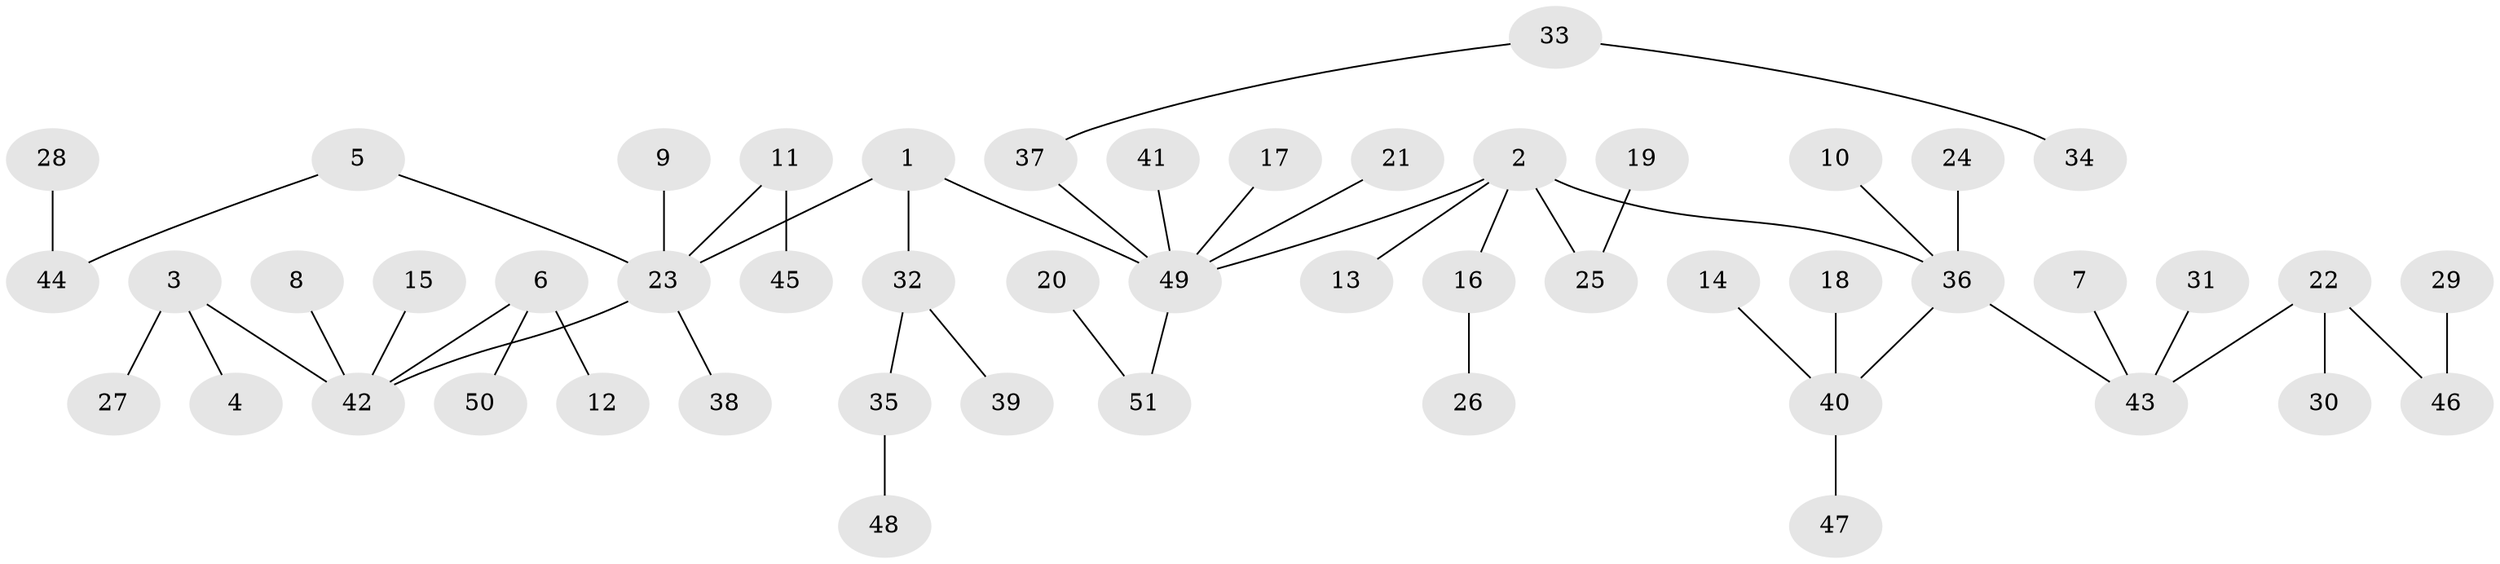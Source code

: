 // original degree distribution, {8: 0.00980392156862745, 3: 0.12745098039215685, 7: 0.0196078431372549, 6: 0.0196078431372549, 2: 0.24509803921568626, 4: 0.0392156862745098, 1: 0.5196078431372549, 5: 0.0196078431372549}
// Generated by graph-tools (version 1.1) at 2025/50/03/09/25 03:50:15]
// undirected, 51 vertices, 50 edges
graph export_dot {
graph [start="1"]
  node [color=gray90,style=filled];
  1;
  2;
  3;
  4;
  5;
  6;
  7;
  8;
  9;
  10;
  11;
  12;
  13;
  14;
  15;
  16;
  17;
  18;
  19;
  20;
  21;
  22;
  23;
  24;
  25;
  26;
  27;
  28;
  29;
  30;
  31;
  32;
  33;
  34;
  35;
  36;
  37;
  38;
  39;
  40;
  41;
  42;
  43;
  44;
  45;
  46;
  47;
  48;
  49;
  50;
  51;
  1 -- 23 [weight=1.0];
  1 -- 32 [weight=1.0];
  1 -- 49 [weight=1.0];
  2 -- 13 [weight=1.0];
  2 -- 16 [weight=1.0];
  2 -- 25 [weight=1.0];
  2 -- 36 [weight=1.0];
  2 -- 49 [weight=1.0];
  3 -- 4 [weight=1.0];
  3 -- 27 [weight=1.0];
  3 -- 42 [weight=1.0];
  5 -- 23 [weight=1.0];
  5 -- 44 [weight=1.0];
  6 -- 12 [weight=1.0];
  6 -- 42 [weight=1.0];
  6 -- 50 [weight=1.0];
  7 -- 43 [weight=1.0];
  8 -- 42 [weight=1.0];
  9 -- 23 [weight=1.0];
  10 -- 36 [weight=1.0];
  11 -- 23 [weight=1.0];
  11 -- 45 [weight=1.0];
  14 -- 40 [weight=1.0];
  15 -- 42 [weight=1.0];
  16 -- 26 [weight=1.0];
  17 -- 49 [weight=1.0];
  18 -- 40 [weight=1.0];
  19 -- 25 [weight=1.0];
  20 -- 51 [weight=1.0];
  21 -- 49 [weight=1.0];
  22 -- 30 [weight=1.0];
  22 -- 43 [weight=1.0];
  22 -- 46 [weight=1.0];
  23 -- 38 [weight=1.0];
  23 -- 42 [weight=1.0];
  24 -- 36 [weight=1.0];
  28 -- 44 [weight=1.0];
  29 -- 46 [weight=1.0];
  31 -- 43 [weight=1.0];
  32 -- 35 [weight=1.0];
  32 -- 39 [weight=1.0];
  33 -- 34 [weight=1.0];
  33 -- 37 [weight=1.0];
  35 -- 48 [weight=1.0];
  36 -- 40 [weight=1.0];
  36 -- 43 [weight=1.0];
  37 -- 49 [weight=1.0];
  40 -- 47 [weight=1.0];
  41 -- 49 [weight=1.0];
  49 -- 51 [weight=1.0];
}
